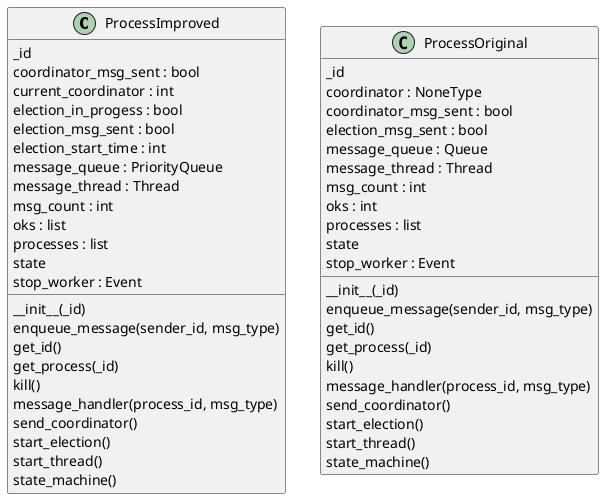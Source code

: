 @startuml classes
set namespaceSeparator none
class "ProcessImproved" as src.bully_improved.ProcessImproved {
  _id
  coordinator_msg_sent : bool
  current_coordinator : int
  election_in_progess : bool
  election_msg_sent : bool
  election_start_time : int
  message_queue : PriorityQueue
  message_thread : Thread
  msg_count : int
  oks : list
  processes : list
  state
  stop_worker : Event
  __init__(_id)
  enqueue_message(sender_id, msg_type)
  get_id()
  get_process(_id)
  kill()
  message_handler(process_id, msg_type)
  send_coordinator()
  start_election()
  start_thread()
  state_machine()
}
class "ProcessOriginal" as src.bully_orginal.ProcessOriginal {
  _id
  coordinator : NoneType
  coordinator_msg_sent : bool
  election_msg_sent : bool
  message_queue : Queue
  message_thread : Thread
  msg_count : int
  oks : int
  processes : list
  state
  stop_worker : Event
  __init__(_id)
  enqueue_message(sender_id, msg_type)
  get_id()
  get_process(_id)
  kill()
  message_handler(process_id, msg_type)
  send_coordinator()
  start_election()
  start_thread()
  state_machine()
}
@enduml


